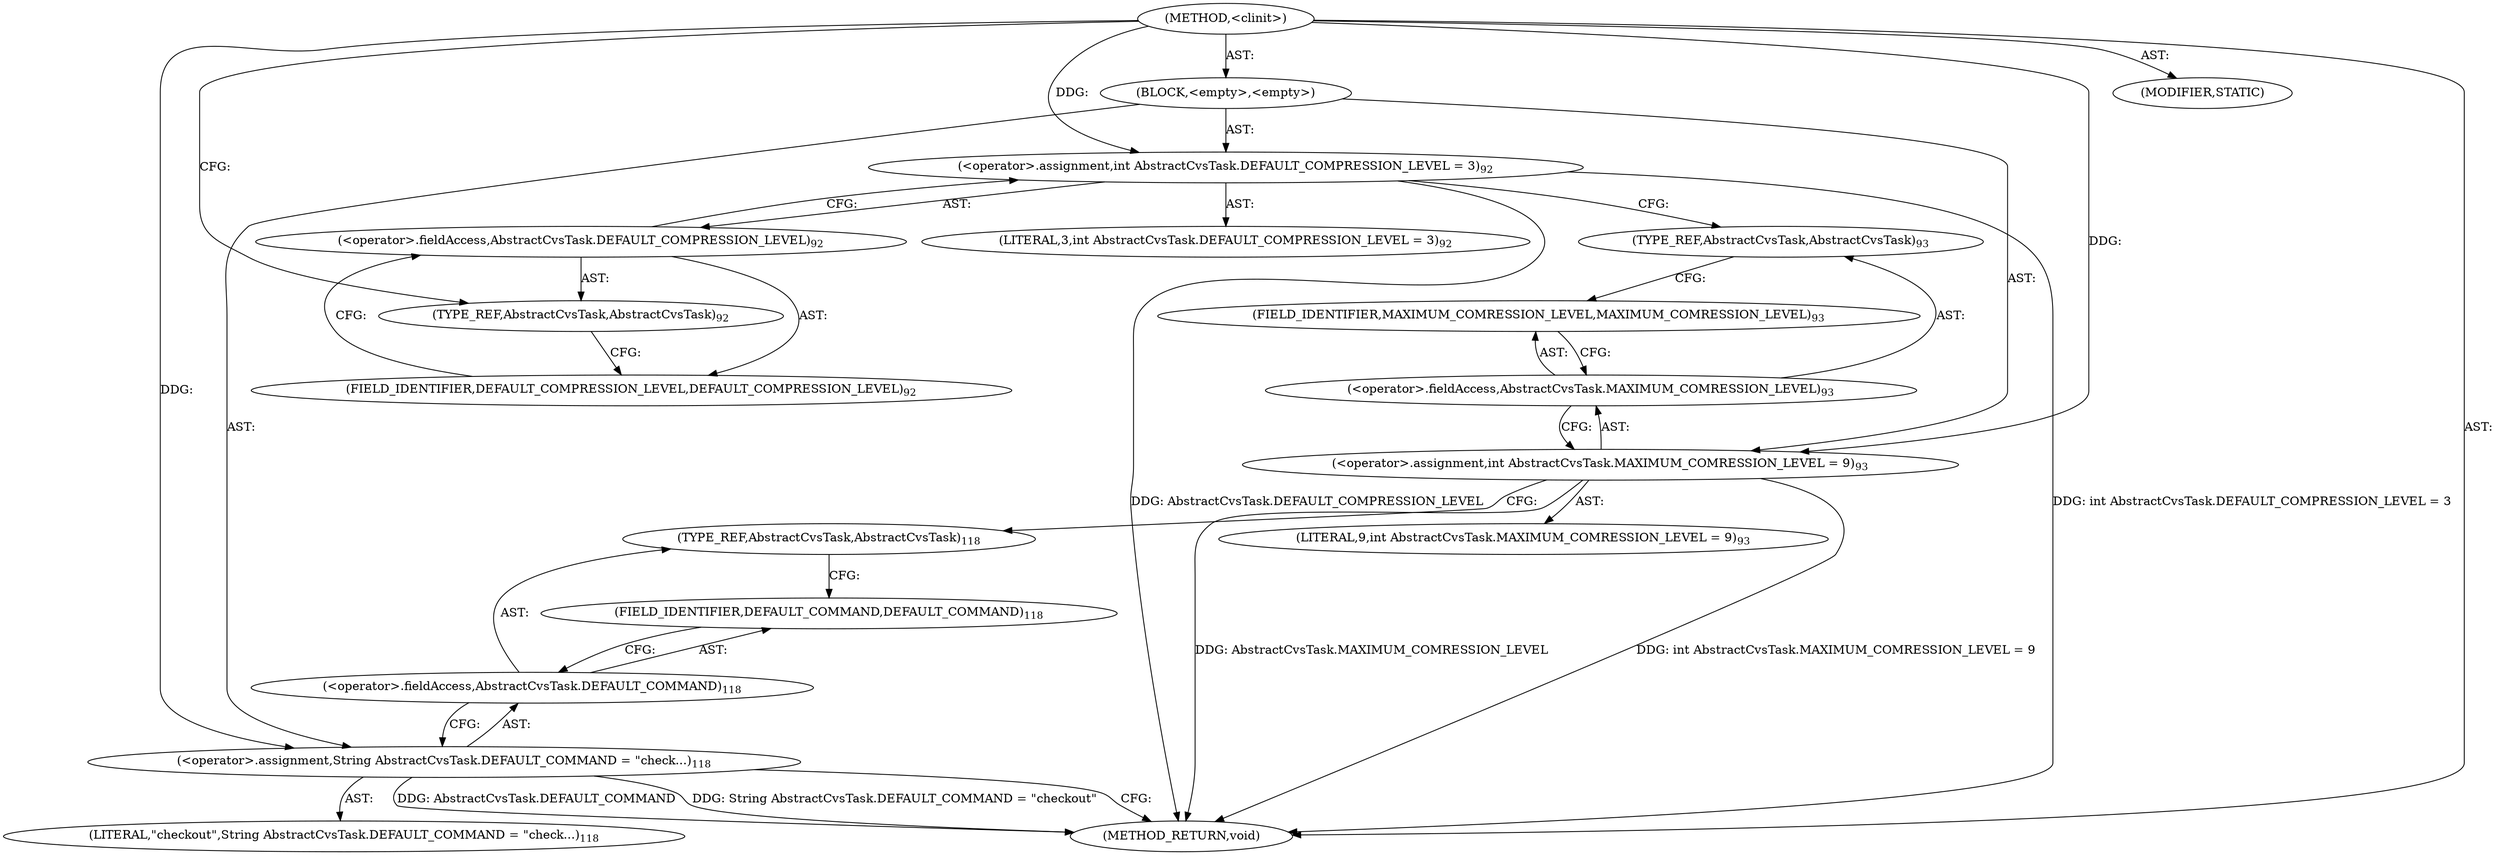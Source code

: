 digraph "&lt;clinit&gt;" {  
"111669149737" [label = <(METHOD,&lt;clinit&gt;)> ]
"25769803896" [label = <(BLOCK,&lt;empty&gt;,&lt;empty&gt;)> ]
"30064771492" [label = <(&lt;operator&gt;.assignment,int AbstractCvsTask.DEFAULT_COMPRESSION_LEVEL = 3)<SUB>92</SUB>> ]
"30064771493" [label = <(&lt;operator&gt;.fieldAccess,AbstractCvsTask.DEFAULT_COMPRESSION_LEVEL)<SUB>92</SUB>> ]
"180388626435" [label = <(TYPE_REF,AbstractCvsTask,AbstractCvsTask)<SUB>92</SUB>> ]
"55834574960" [label = <(FIELD_IDENTIFIER,DEFAULT_COMPRESSION_LEVEL,DEFAULT_COMPRESSION_LEVEL)<SUB>92</SUB>> ]
"90194313300" [label = <(LITERAL,3,int AbstractCvsTask.DEFAULT_COMPRESSION_LEVEL = 3)<SUB>92</SUB>> ]
"30064771494" [label = <(&lt;operator&gt;.assignment,int AbstractCvsTask.MAXIMUM_COMRESSION_LEVEL = 9)<SUB>93</SUB>> ]
"30064771495" [label = <(&lt;operator&gt;.fieldAccess,AbstractCvsTask.MAXIMUM_COMRESSION_LEVEL)<SUB>93</SUB>> ]
"180388626436" [label = <(TYPE_REF,AbstractCvsTask,AbstractCvsTask)<SUB>93</SUB>> ]
"55834574961" [label = <(FIELD_IDENTIFIER,MAXIMUM_COMRESSION_LEVEL,MAXIMUM_COMRESSION_LEVEL)<SUB>93</SUB>> ]
"90194313301" [label = <(LITERAL,9,int AbstractCvsTask.MAXIMUM_COMRESSION_LEVEL = 9)<SUB>93</SUB>> ]
"30064771496" [label = <(&lt;operator&gt;.assignment,String AbstractCvsTask.DEFAULT_COMMAND = &quot;check...)<SUB>118</SUB>> ]
"30064771497" [label = <(&lt;operator&gt;.fieldAccess,AbstractCvsTask.DEFAULT_COMMAND)<SUB>118</SUB>> ]
"180388626437" [label = <(TYPE_REF,AbstractCvsTask,AbstractCvsTask)<SUB>118</SUB>> ]
"55834574962" [label = <(FIELD_IDENTIFIER,DEFAULT_COMMAND,DEFAULT_COMMAND)<SUB>118</SUB>> ]
"90194313302" [label = <(LITERAL,&quot;checkout&quot;,String AbstractCvsTask.DEFAULT_COMMAND = &quot;check...)<SUB>118</SUB>> ]
"133143986284" [label = <(MODIFIER,STATIC)> ]
"128849018921" [label = <(METHOD_RETURN,void)> ]
  "111669149737" -> "25769803896"  [ label = "AST: "] 
  "111669149737" -> "133143986284"  [ label = "AST: "] 
  "111669149737" -> "128849018921"  [ label = "AST: "] 
  "25769803896" -> "30064771492"  [ label = "AST: "] 
  "25769803896" -> "30064771494"  [ label = "AST: "] 
  "25769803896" -> "30064771496"  [ label = "AST: "] 
  "30064771492" -> "30064771493"  [ label = "AST: "] 
  "30064771492" -> "90194313300"  [ label = "AST: "] 
  "30064771493" -> "180388626435"  [ label = "AST: "] 
  "30064771493" -> "55834574960"  [ label = "AST: "] 
  "30064771494" -> "30064771495"  [ label = "AST: "] 
  "30064771494" -> "90194313301"  [ label = "AST: "] 
  "30064771495" -> "180388626436"  [ label = "AST: "] 
  "30064771495" -> "55834574961"  [ label = "AST: "] 
  "30064771496" -> "30064771497"  [ label = "AST: "] 
  "30064771496" -> "90194313302"  [ label = "AST: "] 
  "30064771497" -> "180388626437"  [ label = "AST: "] 
  "30064771497" -> "55834574962"  [ label = "AST: "] 
  "30064771492" -> "180388626436"  [ label = "CFG: "] 
  "30064771494" -> "180388626437"  [ label = "CFG: "] 
  "30064771496" -> "128849018921"  [ label = "CFG: "] 
  "30064771493" -> "30064771492"  [ label = "CFG: "] 
  "30064771495" -> "30064771494"  [ label = "CFG: "] 
  "30064771497" -> "30064771496"  [ label = "CFG: "] 
  "180388626435" -> "55834574960"  [ label = "CFG: "] 
  "55834574960" -> "30064771493"  [ label = "CFG: "] 
  "180388626436" -> "55834574961"  [ label = "CFG: "] 
  "55834574961" -> "30064771495"  [ label = "CFG: "] 
  "180388626437" -> "55834574962"  [ label = "CFG: "] 
  "55834574962" -> "30064771497"  [ label = "CFG: "] 
  "111669149737" -> "180388626435"  [ label = "CFG: "] 
  "30064771492" -> "128849018921"  [ label = "DDG: AbstractCvsTask.DEFAULT_COMPRESSION_LEVEL"] 
  "30064771492" -> "128849018921"  [ label = "DDG: int AbstractCvsTask.DEFAULT_COMPRESSION_LEVEL = 3"] 
  "30064771494" -> "128849018921"  [ label = "DDG: AbstractCvsTask.MAXIMUM_COMRESSION_LEVEL"] 
  "30064771494" -> "128849018921"  [ label = "DDG: int AbstractCvsTask.MAXIMUM_COMRESSION_LEVEL = 9"] 
  "30064771496" -> "128849018921"  [ label = "DDG: AbstractCvsTask.DEFAULT_COMMAND"] 
  "30064771496" -> "128849018921"  [ label = "DDG: String AbstractCvsTask.DEFAULT_COMMAND = &quot;checkout&quot;"] 
  "111669149737" -> "30064771492"  [ label = "DDG: "] 
  "111669149737" -> "30064771494"  [ label = "DDG: "] 
  "111669149737" -> "30064771496"  [ label = "DDG: "] 
}
